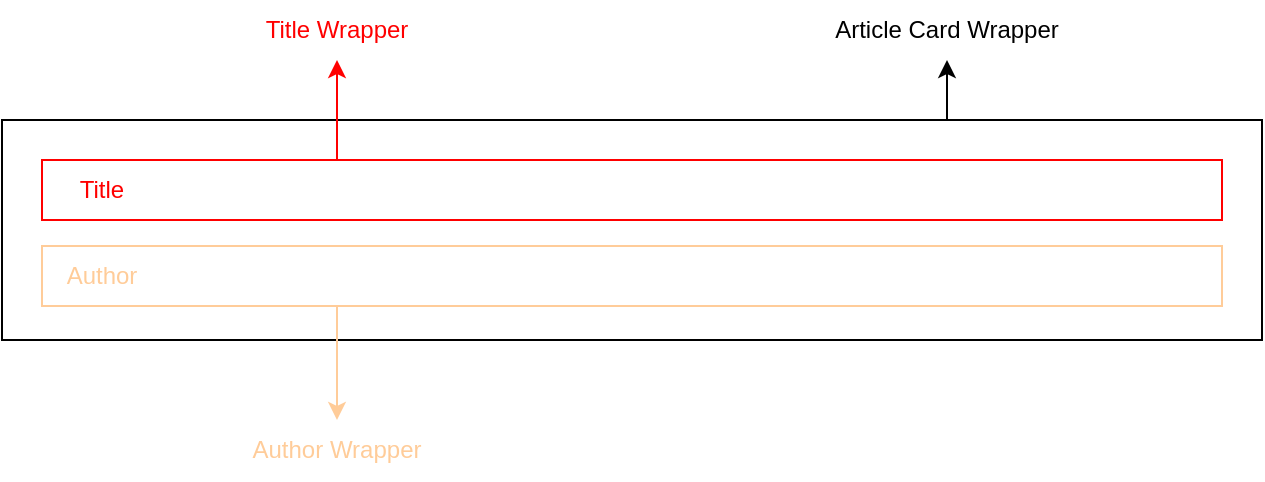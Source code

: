 <mxfile>
    <diagram id="FVUPsJeOBh4UKT3K3hCp" name="第 1 页">
        <mxGraphModel dx="653" dy="340" grid="1" gridSize="10" guides="1" tooltips="1" connect="1" arrows="1" fold="1" page="1" pageScale="1" pageWidth="827" pageHeight="1169" math="0" shadow="0">
            <root>
                <mxCell id="0"/>
                <mxCell id="1" parent="0"/>
                <mxCell id="15" style="edgeStyle=none;html=1;exitX=0.75;exitY=0;exitDx=0;exitDy=0;entryX=0.5;entryY=1;entryDx=0;entryDy=0;" edge="1" parent="1" source="2" target="11">
                    <mxGeometry relative="1" as="geometry"/>
                </mxCell>
                <mxCell id="2" value="" style="rounded=0;whiteSpace=wrap;html=1;" vertex="1" parent="1">
                    <mxGeometry x="99" y="120" width="630" height="110" as="geometry"/>
                </mxCell>
                <mxCell id="16" style="edgeStyle=none;html=1;exitX=0.25;exitY=1;exitDx=0;exitDy=0;entryX=0.5;entryY=0;entryDx=0;entryDy=0;strokeColor=#FFCC99;" edge="1" parent="1" source="4" target="17">
                    <mxGeometry relative="1" as="geometry">
                        <mxPoint x="267" y="310" as="targetPoint"/>
                    </mxGeometry>
                </mxCell>
                <mxCell id="4" value="" style="rounded=0;whiteSpace=wrap;html=1;strokeColor=#FFCC99;" vertex="1" parent="1">
                    <mxGeometry x="119" y="183" width="590" height="30" as="geometry"/>
                </mxCell>
                <mxCell id="14" style="edgeStyle=none;html=1;exitX=0.25;exitY=0;exitDx=0;exitDy=0;entryX=0.5;entryY=1;entryDx=0;entryDy=0;strokeColor=#FF0000;" edge="1" parent="1" source="5" target="13">
                    <mxGeometry relative="1" as="geometry"/>
                </mxCell>
                <mxCell id="5" value="" style="rounded=0;whiteSpace=wrap;html=1;strokeColor=#FF0000;" vertex="1" parent="1">
                    <mxGeometry x="119" y="140" width="590" height="30" as="geometry"/>
                </mxCell>
                <mxCell id="6" value="Title" style="text;html=1;strokeColor=none;fillColor=none;align=center;verticalAlign=middle;whiteSpace=wrap;rounded=0;fontColor=#FF0000;" vertex="1" parent="1">
                    <mxGeometry x="119" y="140" width="60" height="30" as="geometry"/>
                </mxCell>
                <mxCell id="7" value="Author" style="text;html=1;strokeColor=none;fillColor=none;align=center;verticalAlign=middle;whiteSpace=wrap;rounded=0;fontColor=#FFCC99;" vertex="1" parent="1">
                    <mxGeometry x="119" y="183" width="60" height="30" as="geometry"/>
                </mxCell>
                <mxCell id="11" value="Article Card Wrapper" style="text;html=1;strokeColor=none;fillColor=none;align=center;verticalAlign=middle;whiteSpace=wrap;rounded=0;" vertex="1" parent="1">
                    <mxGeometry x="489" y="60" width="165" height="30" as="geometry"/>
                </mxCell>
                <mxCell id="13" value="Title Wrapper" style="text;html=1;align=center;verticalAlign=middle;whiteSpace=wrap;rounded=0;fontColor=#FF0000;" vertex="1" parent="1">
                    <mxGeometry x="184" y="60" width="165" height="30" as="geometry"/>
                </mxCell>
                <mxCell id="17" value="Author Wrapper" style="text;html=1;strokeColor=none;fillColor=none;align=center;verticalAlign=middle;whiteSpace=wrap;rounded=0;fontColor=#FFCC99;" vertex="1" parent="1">
                    <mxGeometry x="184" y="270" width="165" height="30" as="geometry"/>
                </mxCell>
            </root>
        </mxGraphModel>
    </diagram>
</mxfile>